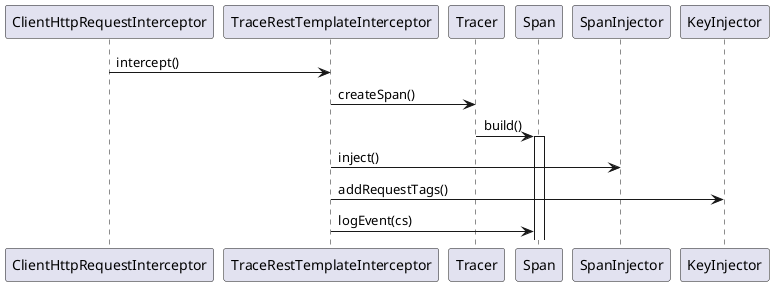 @startuml
ClientHttpRequestInterceptor -> TraceRestTemplateInterceptor: intercept()
TraceRestTemplateInterceptor -> Tracer: createSpan()
Tracer -> Span: build()
activate Span
TraceRestTemplateInterceptor -> SpanInjector: inject()
TraceRestTemplateInterceptor -> KeyInjector: addRequestTags()
TraceRestTemplateInterceptor -> Span: logEvent(cs)

@enduml
